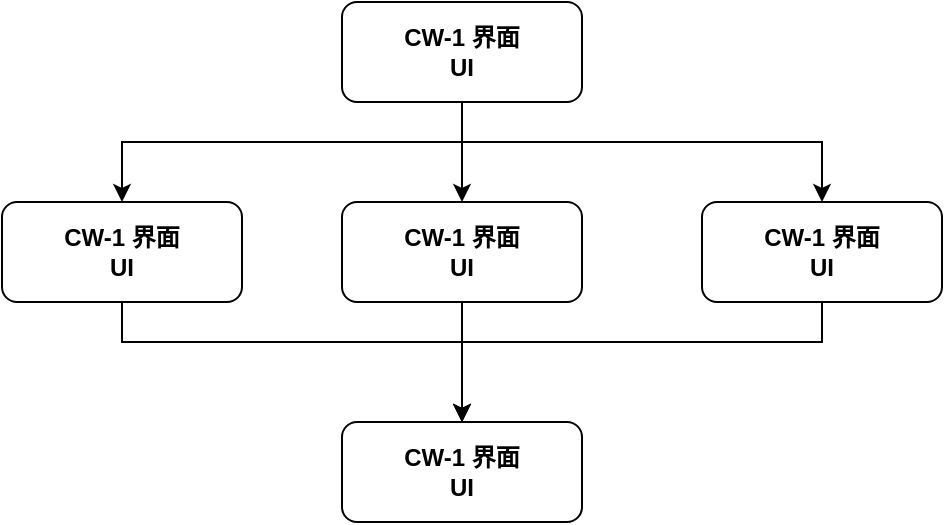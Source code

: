 <mxfile version="20.5.1" type="github">
  <diagram id="88dN0RmUPOB5WUagGIN5" name="第 1 页">
    <mxGraphModel dx="1278" dy="579" grid="1" gridSize="10" guides="1" tooltips="1" connect="1" arrows="1" fold="1" page="1" pageScale="1" pageWidth="827" pageHeight="1169" math="0" shadow="0">
      <root>
        <mxCell id="0" />
        <mxCell id="1" parent="0" />
        <mxCell id="I87jQN-4KQreng3tcmTS-6" style="edgeStyle=orthogonalEdgeStyle;rounded=0;orthogonalLoop=1;jettySize=auto;html=1;entryX=0.5;entryY=0;entryDx=0;entryDy=0;" edge="1" parent="1" source="I87jQN-4KQreng3tcmTS-1" target="I87jQN-4KQreng3tcmTS-2">
          <mxGeometry relative="1" as="geometry">
            <Array as="points">
              <mxPoint x="400" y="180" />
              <mxPoint x="230" y="180" />
            </Array>
          </mxGeometry>
        </mxCell>
        <mxCell id="I87jQN-4KQreng3tcmTS-7" style="edgeStyle=orthogonalEdgeStyle;rounded=0;orthogonalLoop=1;jettySize=auto;html=1;entryX=0.5;entryY=0;entryDx=0;entryDy=0;" edge="1" parent="1" source="I87jQN-4KQreng3tcmTS-1" target="I87jQN-4KQreng3tcmTS-3">
          <mxGeometry relative="1" as="geometry" />
        </mxCell>
        <mxCell id="I87jQN-4KQreng3tcmTS-8" style="edgeStyle=orthogonalEdgeStyle;rounded=0;orthogonalLoop=1;jettySize=auto;html=1;entryX=0.5;entryY=0;entryDx=0;entryDy=0;" edge="1" parent="1" source="I87jQN-4KQreng3tcmTS-1" target="I87jQN-4KQreng3tcmTS-4">
          <mxGeometry relative="1" as="geometry">
            <Array as="points">
              <mxPoint x="400" y="180" />
              <mxPoint x="580" y="180" />
            </Array>
          </mxGeometry>
        </mxCell>
        <mxCell id="I87jQN-4KQreng3tcmTS-1" value="&lt;b&gt;CW-1 界面&lt;br&gt;UI&lt;/b&gt;" style="rounded=1;whiteSpace=wrap;html=1;" vertex="1" parent="1">
          <mxGeometry x="340" y="110" width="120" height="50" as="geometry" />
        </mxCell>
        <mxCell id="I87jQN-4KQreng3tcmTS-9" style="edgeStyle=orthogonalEdgeStyle;rounded=0;orthogonalLoop=1;jettySize=auto;html=1;" edge="1" parent="1" source="I87jQN-4KQreng3tcmTS-2" target="I87jQN-4KQreng3tcmTS-5">
          <mxGeometry relative="1" as="geometry">
            <Array as="points">
              <mxPoint x="230" y="280" />
              <mxPoint x="400" y="280" />
            </Array>
          </mxGeometry>
        </mxCell>
        <mxCell id="I87jQN-4KQreng3tcmTS-2" value="&lt;b&gt;CW-1 界面&lt;br&gt;UI&lt;/b&gt;" style="rounded=1;whiteSpace=wrap;html=1;" vertex="1" parent="1">
          <mxGeometry x="170" y="210" width="120" height="50" as="geometry" />
        </mxCell>
        <mxCell id="I87jQN-4KQreng3tcmTS-10" value="" style="edgeStyle=orthogonalEdgeStyle;rounded=0;orthogonalLoop=1;jettySize=auto;html=1;" edge="1" parent="1" source="I87jQN-4KQreng3tcmTS-3" target="I87jQN-4KQreng3tcmTS-5">
          <mxGeometry relative="1" as="geometry" />
        </mxCell>
        <mxCell id="I87jQN-4KQreng3tcmTS-3" value="&lt;b&gt;CW-1 界面&lt;br&gt;UI&lt;/b&gt;" style="rounded=1;whiteSpace=wrap;html=1;" vertex="1" parent="1">
          <mxGeometry x="340" y="210" width="120" height="50" as="geometry" />
        </mxCell>
        <mxCell id="I87jQN-4KQreng3tcmTS-12" style="edgeStyle=orthogonalEdgeStyle;rounded=0;orthogonalLoop=1;jettySize=auto;html=1;entryX=0.5;entryY=0;entryDx=0;entryDy=0;" edge="1" parent="1" source="I87jQN-4KQreng3tcmTS-4" target="I87jQN-4KQreng3tcmTS-5">
          <mxGeometry relative="1" as="geometry">
            <Array as="points">
              <mxPoint x="580" y="280" />
              <mxPoint x="400" y="280" />
            </Array>
          </mxGeometry>
        </mxCell>
        <mxCell id="I87jQN-4KQreng3tcmTS-4" value="&lt;b&gt;CW-1 界面&lt;br&gt;UI&lt;/b&gt;" style="rounded=1;whiteSpace=wrap;html=1;" vertex="1" parent="1">
          <mxGeometry x="520" y="210" width="120" height="50" as="geometry" />
        </mxCell>
        <mxCell id="I87jQN-4KQreng3tcmTS-5" value="&lt;b&gt;CW-1 界面&lt;br&gt;UI&lt;/b&gt;" style="rounded=1;whiteSpace=wrap;html=1;" vertex="1" parent="1">
          <mxGeometry x="340" y="320" width="120" height="50" as="geometry" />
        </mxCell>
      </root>
    </mxGraphModel>
  </diagram>
</mxfile>

